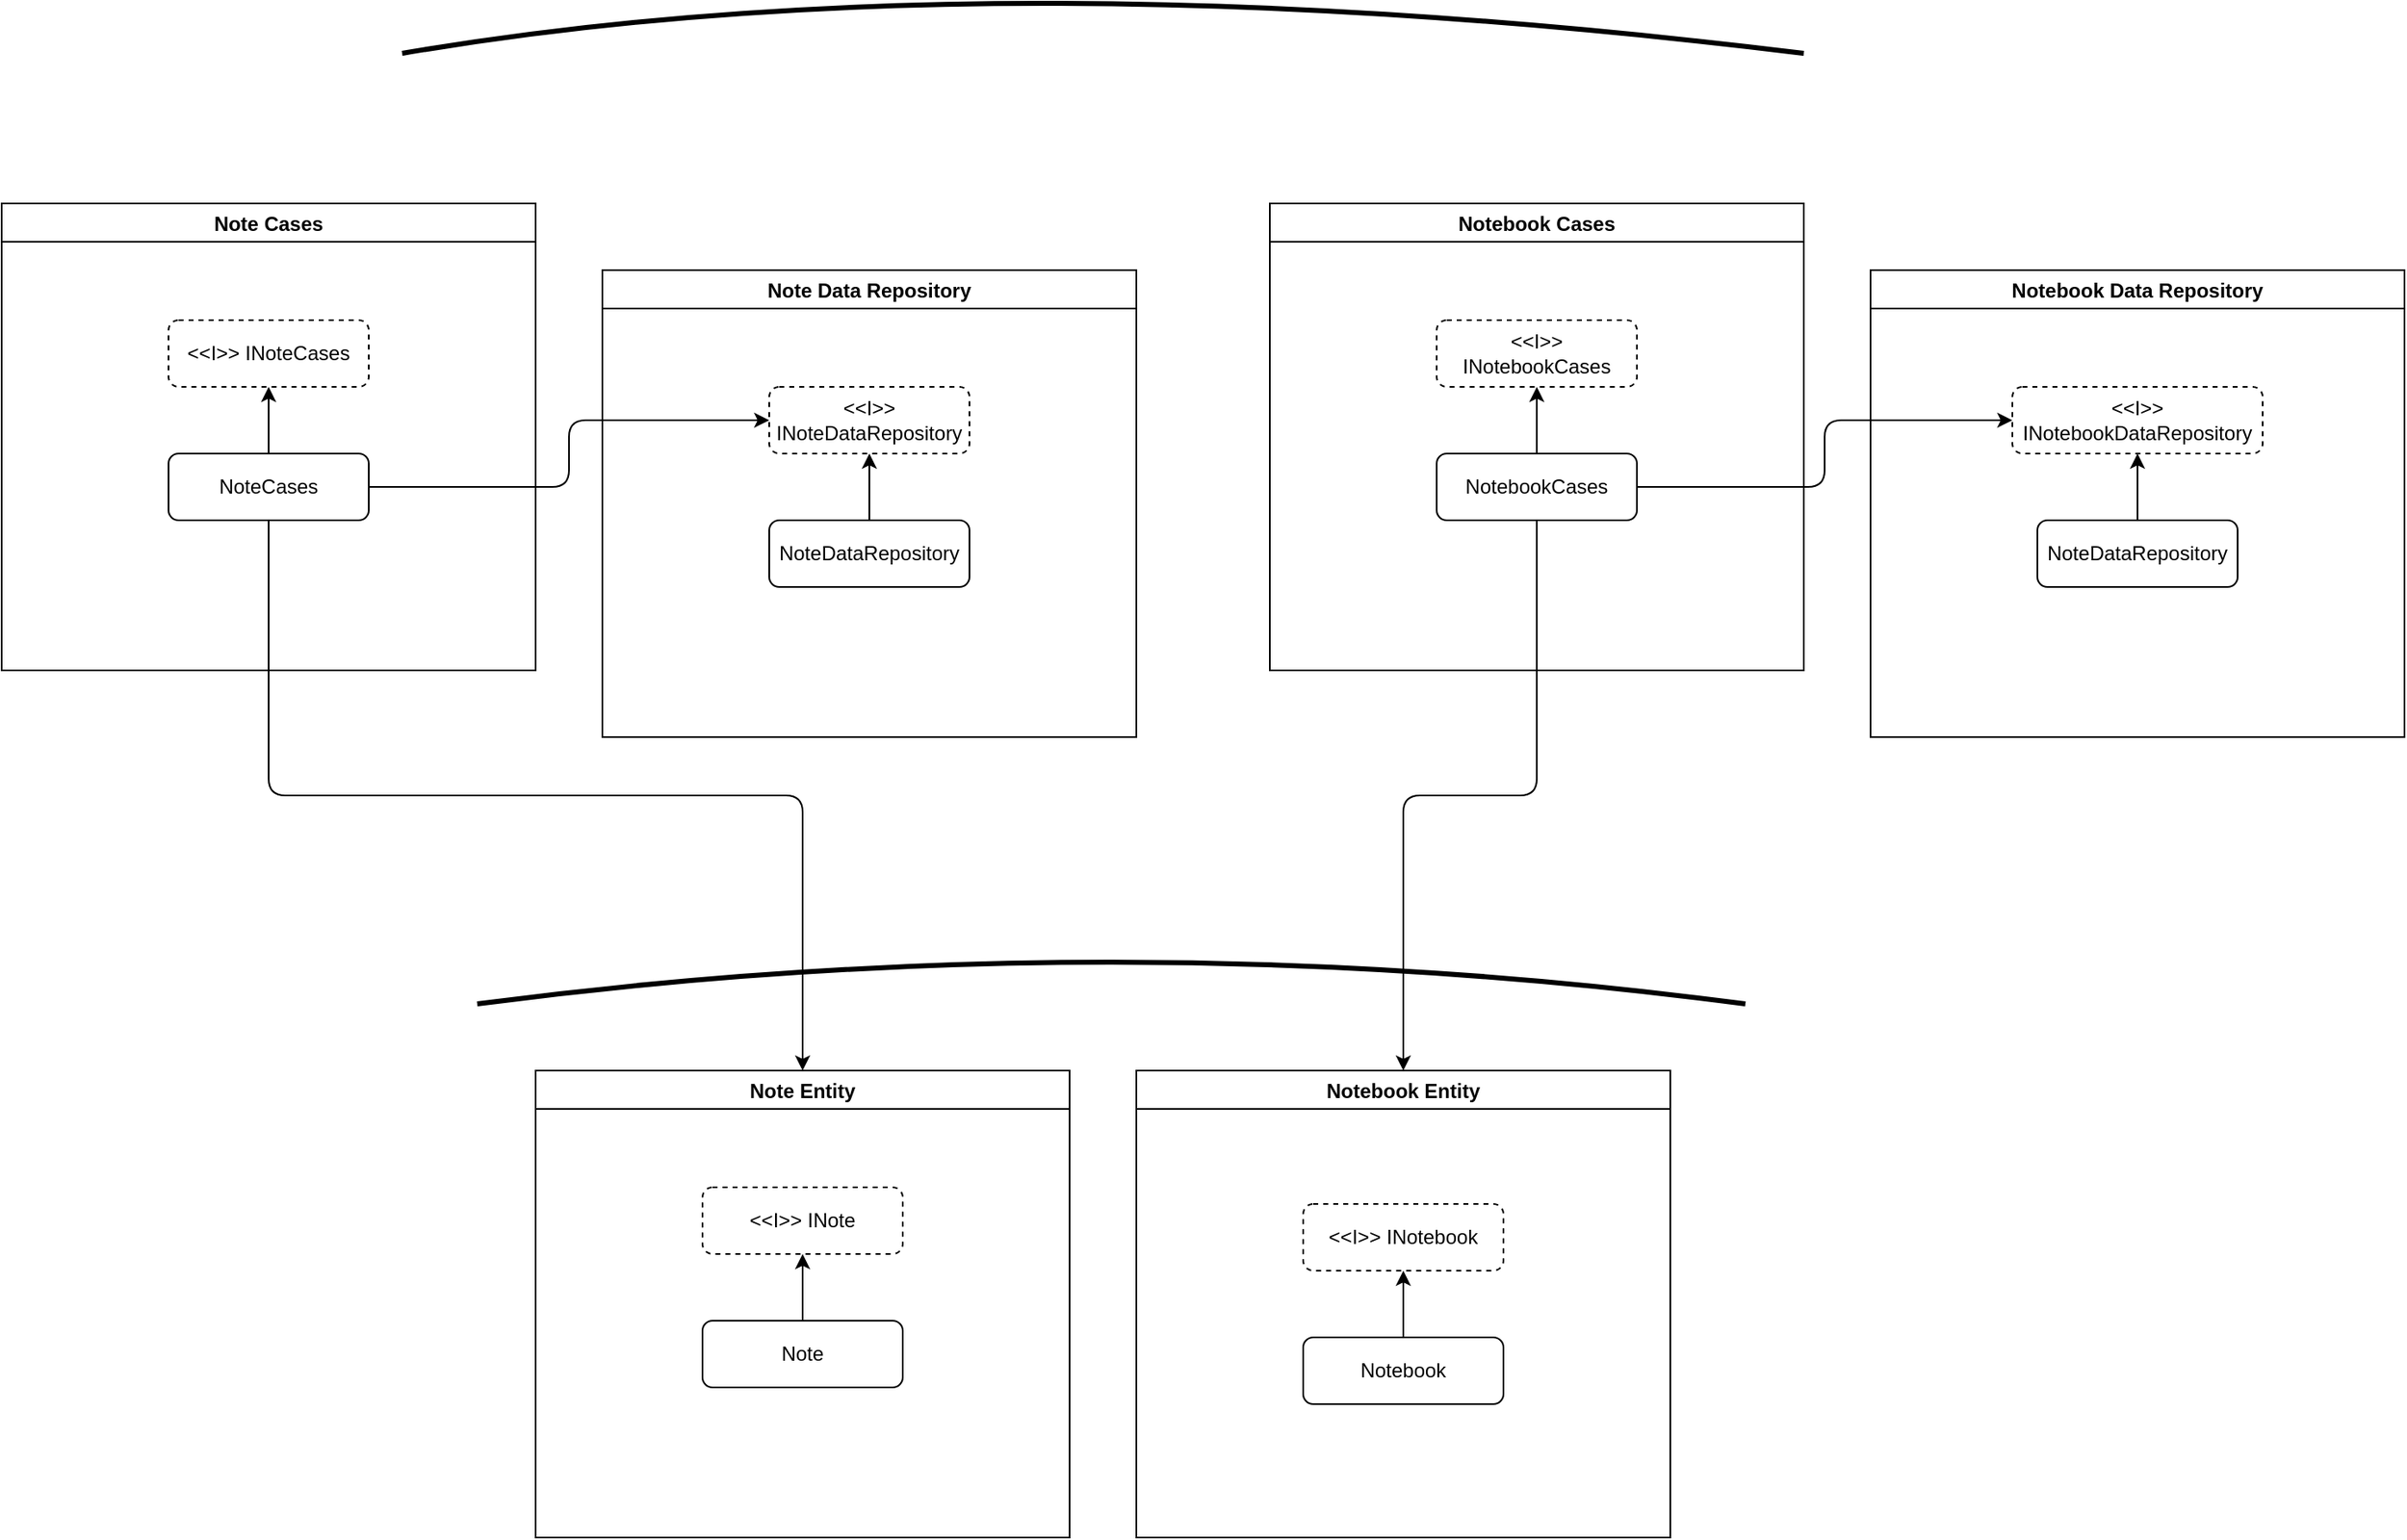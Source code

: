 <mxfile version="14.5.1" type="device"><diagram id="g3y7YSxSoSy5rwuXINdB" name="Page-1"><mxGraphModel dx="2881" dy="2266" grid="1" gridSize="10" guides="1" tooltips="1" connect="1" arrows="1" fold="1" page="1" pageScale="1" pageWidth="850" pageHeight="1100" math="0" shadow="0"><root><mxCell id="0"/><mxCell id="1" parent="0"/><mxCell id="EUCRVz2qExPtv28CLy_9-2" value="Note Entity" style="swimlane;" vertex="1" parent="1"><mxGeometry x="80" y="200" width="320" height="280" as="geometry"/></mxCell><mxCell id="EUCRVz2qExPtv28CLy_9-6" style="edgeStyle=orthogonalEdgeStyle;rounded=0;orthogonalLoop=1;jettySize=auto;html=1;entryX=0.5;entryY=1;entryDx=0;entryDy=0;" edge="1" parent="EUCRVz2qExPtv28CLy_9-2" source="EUCRVz2qExPtv28CLy_9-4" target="EUCRVz2qExPtv28CLy_9-5"><mxGeometry relative="1" as="geometry"/></mxCell><mxCell id="EUCRVz2qExPtv28CLy_9-4" value="Note" style="rounded=1;whiteSpace=wrap;html=1;" vertex="1" parent="EUCRVz2qExPtv28CLy_9-2"><mxGeometry x="100" y="150" width="120" height="40" as="geometry"/></mxCell><mxCell id="EUCRVz2qExPtv28CLy_9-5" value="&amp;lt;&amp;lt;I&amp;gt;&amp;gt; INote" style="rounded=1;whiteSpace=wrap;html=1;dashed=1;" vertex="1" parent="EUCRVz2qExPtv28CLy_9-2"><mxGeometry x="100" y="70" width="120" height="40" as="geometry"/></mxCell><mxCell id="EUCRVz2qExPtv28CLy_9-3" value="Notebook Entity" style="swimlane;" vertex="1" parent="1"><mxGeometry x="440" y="200" width="320" height="280" as="geometry"/></mxCell><mxCell id="EUCRVz2qExPtv28CLy_9-9" style="edgeStyle=orthogonalEdgeStyle;rounded=0;orthogonalLoop=1;jettySize=auto;html=1;entryX=0.5;entryY=1;entryDx=0;entryDy=0;" edge="1" parent="EUCRVz2qExPtv28CLy_9-3" source="EUCRVz2qExPtv28CLy_9-7" target="EUCRVz2qExPtv28CLy_9-8"><mxGeometry relative="1" as="geometry"/></mxCell><mxCell id="EUCRVz2qExPtv28CLy_9-7" value="Notebook" style="rounded=1;whiteSpace=wrap;html=1;" vertex="1" parent="EUCRVz2qExPtv28CLy_9-3"><mxGeometry x="100" y="160" width="120" height="40" as="geometry"/></mxCell><mxCell id="EUCRVz2qExPtv28CLy_9-8" value="&amp;lt;&amp;lt;I&amp;gt;&amp;gt; INotebook" style="rounded=1;whiteSpace=wrap;html=1;dashed=1;" vertex="1" parent="EUCRVz2qExPtv28CLy_9-3"><mxGeometry x="100" y="80" width="120" height="40" as="geometry"/></mxCell><mxCell id="EUCRVz2qExPtv28CLy_9-10" value="Note Cases" style="swimlane;startSize=23;" vertex="1" parent="1"><mxGeometry x="-240" y="-320" width="320" height="280" as="geometry"/></mxCell><mxCell id="EUCRVz2qExPtv28CLy_9-11" style="edgeStyle=orthogonalEdgeStyle;rounded=0;orthogonalLoop=1;jettySize=auto;html=1;entryX=0.5;entryY=1;entryDx=0;entryDy=0;" edge="1" parent="EUCRVz2qExPtv28CLy_9-10" source="EUCRVz2qExPtv28CLy_9-12" target="EUCRVz2qExPtv28CLy_9-13"><mxGeometry relative="1" as="geometry"/></mxCell><mxCell id="EUCRVz2qExPtv28CLy_9-12" value="NoteCases" style="rounded=1;whiteSpace=wrap;html=1;" vertex="1" parent="EUCRVz2qExPtv28CLy_9-10"><mxGeometry x="100" y="150" width="120" height="40" as="geometry"/></mxCell><mxCell id="EUCRVz2qExPtv28CLy_9-13" value="&amp;lt;&amp;lt;I&amp;gt;&amp;gt; INoteCases" style="rounded=1;whiteSpace=wrap;html=1;dashed=1;" vertex="1" parent="EUCRVz2qExPtv28CLy_9-10"><mxGeometry x="100" y="70" width="120" height="40" as="geometry"/></mxCell><mxCell id="EUCRVz2qExPtv28CLy_9-16" value="Note Data Repository" style="swimlane;startSize=23;" vertex="1" parent="1"><mxGeometry x="120" y="-280" width="320" height="280" as="geometry"/></mxCell><mxCell id="EUCRVz2qExPtv28CLy_9-17" style="edgeStyle=orthogonalEdgeStyle;rounded=0;orthogonalLoop=1;jettySize=auto;html=1;entryX=0.5;entryY=1;entryDx=0;entryDy=0;" edge="1" parent="EUCRVz2qExPtv28CLy_9-16" source="EUCRVz2qExPtv28CLy_9-18" target="EUCRVz2qExPtv28CLy_9-19"><mxGeometry relative="1" as="geometry"/></mxCell><mxCell id="EUCRVz2qExPtv28CLy_9-18" value="NoteDataRepository" style="rounded=1;whiteSpace=wrap;html=1;" vertex="1" parent="EUCRVz2qExPtv28CLy_9-16"><mxGeometry x="100" y="150" width="120" height="40" as="geometry"/></mxCell><mxCell id="EUCRVz2qExPtv28CLy_9-19" value="&amp;lt;&amp;lt;I&amp;gt;&amp;gt; INoteDataRepository" style="rounded=1;whiteSpace=wrap;html=1;dashed=1;" vertex="1" parent="EUCRVz2qExPtv28CLy_9-16"><mxGeometry x="100" y="70" width="120" height="40" as="geometry"/></mxCell><mxCell id="EUCRVz2qExPtv28CLy_9-20" style="edgeStyle=orthogonalEdgeStyle;orthogonalLoop=1;jettySize=auto;html=1;entryX=0;entryY=0.5;entryDx=0;entryDy=0;rounded=1;exitX=1;exitY=0.5;exitDx=0;exitDy=0;" edge="1" parent="1" source="EUCRVz2qExPtv28CLy_9-12" target="EUCRVz2qExPtv28CLy_9-19"><mxGeometry relative="1" as="geometry"/></mxCell><mxCell id="EUCRVz2qExPtv28CLy_9-24" value="" style="endArrow=none;html=1;curved=1;strokeWidth=3;" edge="1" parent="1"><mxGeometry width="50" height="50" relative="1" as="geometry"><mxPoint x="45" y="160" as="sourcePoint"/><mxPoint x="805" y="160" as="targetPoint"/><Array as="points"><mxPoint x="425" y="110"/></Array></mxGeometry></mxCell><mxCell id="EUCRVz2qExPtv28CLy_9-25" style="edgeStyle=orthogonalEdgeStyle;rounded=1;orthogonalLoop=1;jettySize=auto;html=1;entryX=0.5;entryY=0;entryDx=0;entryDy=0;exitX=0.5;exitY=1;exitDx=0;exitDy=0;" edge="1" parent="1" source="EUCRVz2qExPtv28CLy_9-12" target="EUCRVz2qExPtv28CLy_9-2"><mxGeometry relative="1" as="geometry"/></mxCell><mxCell id="EUCRVz2qExPtv28CLy_9-28" value="Notebook Cases" style="swimlane;startSize=23;" vertex="1" parent="1"><mxGeometry x="520" y="-320" width="320" height="280" as="geometry"/></mxCell><mxCell id="EUCRVz2qExPtv28CLy_9-29" style="edgeStyle=orthogonalEdgeStyle;rounded=0;orthogonalLoop=1;jettySize=auto;html=1;entryX=0.5;entryY=1;entryDx=0;entryDy=0;" edge="1" parent="EUCRVz2qExPtv28CLy_9-28" source="EUCRVz2qExPtv28CLy_9-30" target="EUCRVz2qExPtv28CLy_9-31"><mxGeometry relative="1" as="geometry"/></mxCell><mxCell id="EUCRVz2qExPtv28CLy_9-30" value="NotebookCases" style="rounded=1;whiteSpace=wrap;html=1;" vertex="1" parent="EUCRVz2qExPtv28CLy_9-28"><mxGeometry x="100" y="150" width="120" height="40" as="geometry"/></mxCell><mxCell id="EUCRVz2qExPtv28CLy_9-31" value="&amp;lt;&amp;lt;I&amp;gt;&amp;gt; INotebookCases" style="rounded=1;whiteSpace=wrap;html=1;dashed=1;" vertex="1" parent="EUCRVz2qExPtv28CLy_9-28"><mxGeometry x="100" y="70" width="120" height="40" as="geometry"/></mxCell><mxCell id="EUCRVz2qExPtv28CLy_9-32" value="Notebook Data Repository" style="swimlane;startSize=23;" vertex="1" parent="1"><mxGeometry x="880" y="-280" width="320" height="280" as="geometry"/></mxCell><mxCell id="EUCRVz2qExPtv28CLy_9-33" style="edgeStyle=orthogonalEdgeStyle;rounded=0;orthogonalLoop=1;jettySize=auto;html=1;entryX=0.5;entryY=1;entryDx=0;entryDy=0;" edge="1" parent="EUCRVz2qExPtv28CLy_9-32" source="EUCRVz2qExPtv28CLy_9-34" target="EUCRVz2qExPtv28CLy_9-35"><mxGeometry relative="1" as="geometry"/></mxCell><mxCell id="EUCRVz2qExPtv28CLy_9-34" value="NoteDataRepository" style="rounded=1;whiteSpace=wrap;html=1;" vertex="1" parent="EUCRVz2qExPtv28CLy_9-32"><mxGeometry x="100" y="150" width="120" height="40" as="geometry"/></mxCell><mxCell id="EUCRVz2qExPtv28CLy_9-35" value="&amp;lt;&amp;lt;I&amp;gt;&amp;gt; INotebookDataRepository" style="rounded=1;whiteSpace=wrap;html=1;dashed=1;" vertex="1" parent="EUCRVz2qExPtv28CLy_9-32"><mxGeometry x="85" y="70" width="150" height="40" as="geometry"/></mxCell><mxCell id="EUCRVz2qExPtv28CLy_9-36" style="edgeStyle=orthogonalEdgeStyle;orthogonalLoop=1;jettySize=auto;html=1;entryX=0;entryY=0.5;entryDx=0;entryDy=0;strokeColor=#000000;strokeWidth=1;rounded=1;" edge="1" parent="1" source="EUCRVz2qExPtv28CLy_9-30" target="EUCRVz2qExPtv28CLy_9-35"><mxGeometry relative="1" as="geometry"/></mxCell><mxCell id="EUCRVz2qExPtv28CLy_9-37" style="edgeStyle=orthogonalEdgeStyle;rounded=1;orthogonalLoop=1;jettySize=auto;html=1;entryX=0.5;entryY=0;entryDx=0;entryDy=0;strokeColor=#000000;strokeWidth=1;" edge="1" parent="1" source="EUCRVz2qExPtv28CLy_9-30" target="EUCRVz2qExPtv28CLy_9-3"><mxGeometry relative="1" as="geometry"/></mxCell><mxCell id="EUCRVz2qExPtv28CLy_9-38" value="" style="endArrow=none;html=1;curved=1;strokeWidth=3;" edge="1" parent="1"><mxGeometry width="50" height="50" relative="1" as="geometry"><mxPoint y="-410" as="sourcePoint"/><mxPoint x="840" y="-410" as="targetPoint"/><Array as="points"><mxPoint x="350" y="-470"/></Array></mxGeometry></mxCell></root></mxGraphModel></diagram></mxfile>